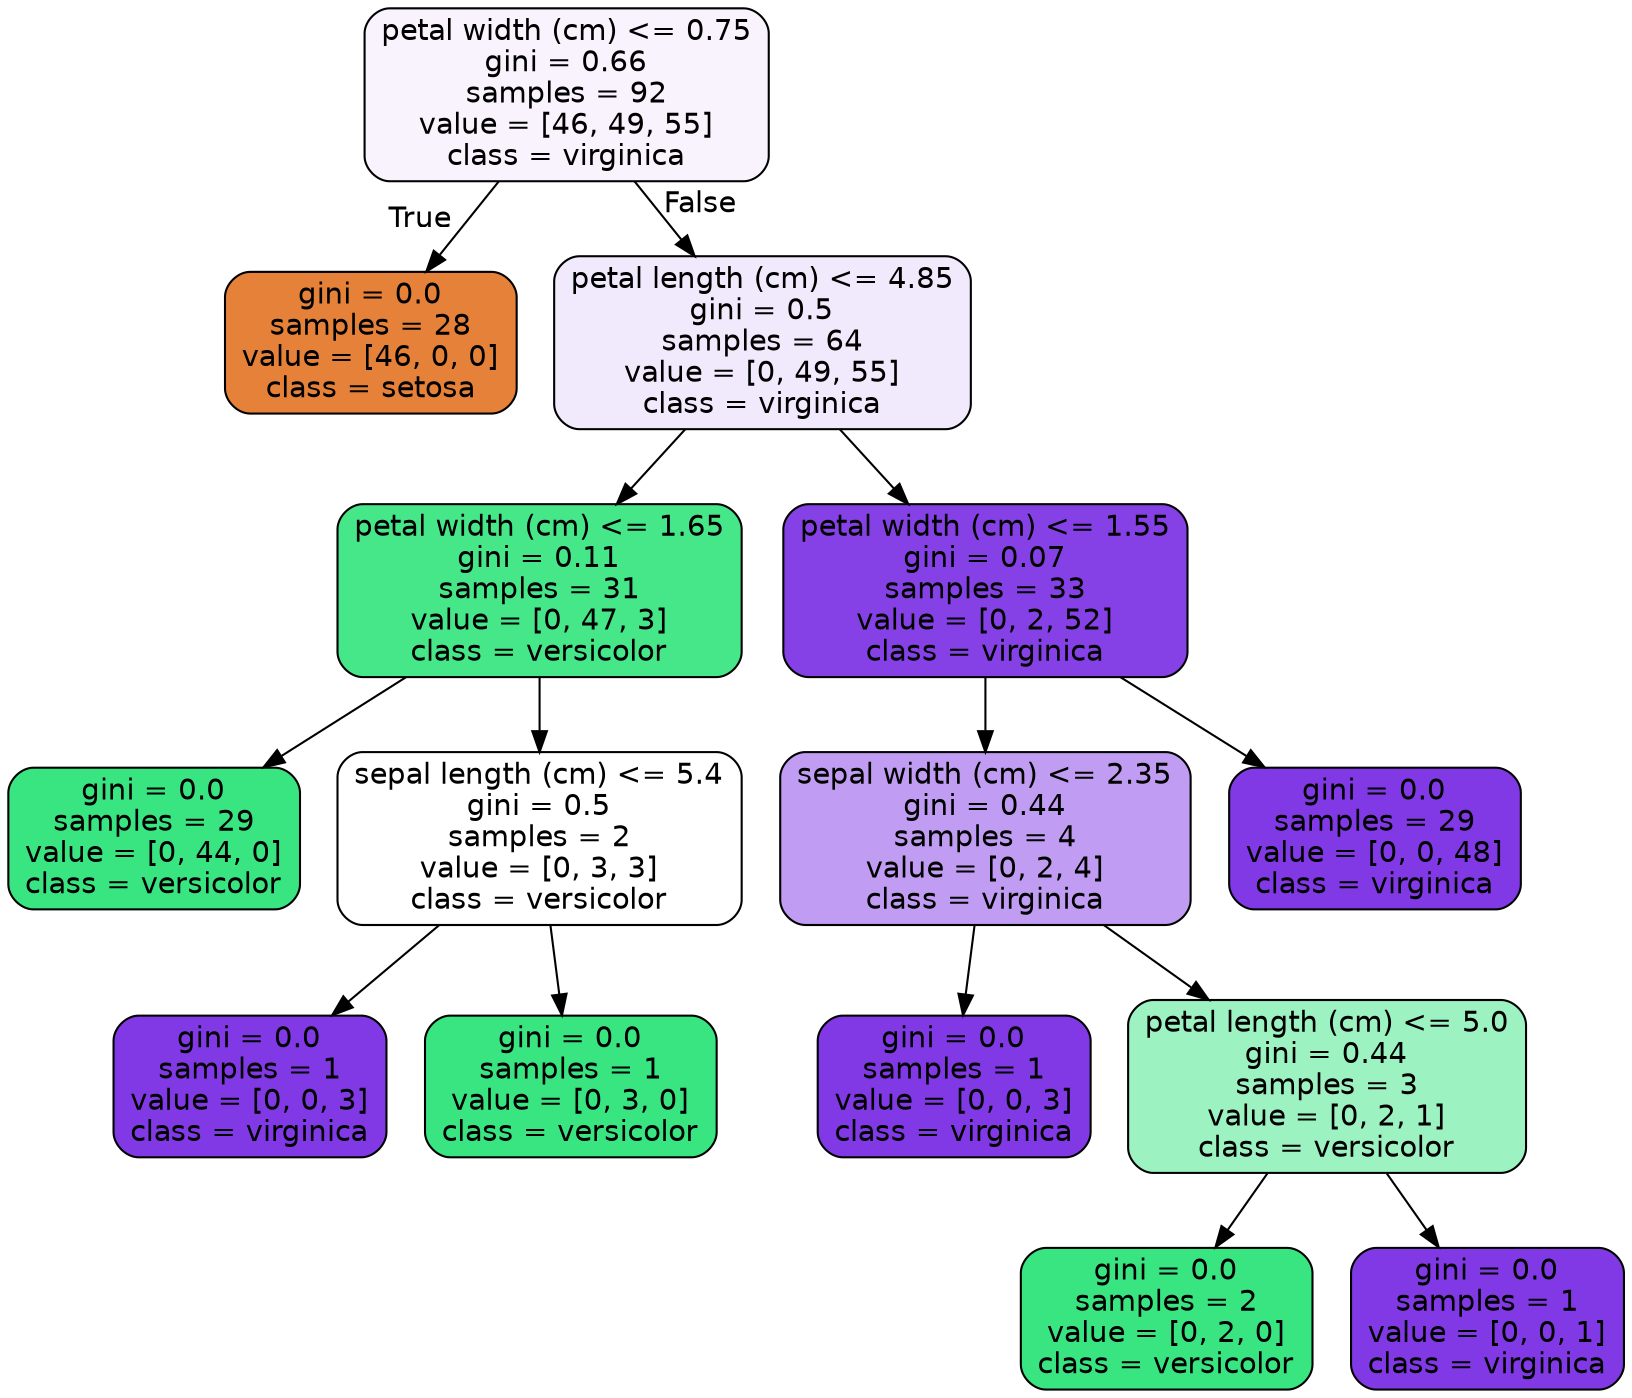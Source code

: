 digraph Tree {
node [shape=box, style="filled, rounded", color="black", fontname=helvetica] ;
edge [fontname=helvetica] ;
0 [label="petal width (cm) <= 0.75\ngini = 0.66\nsamples = 92\nvalue = [46, 49, 55]\nclass = virginica", fillcolor="#f8f3fd"] ;
1 [label="gini = 0.0\nsamples = 28\nvalue = [46, 0, 0]\nclass = setosa", fillcolor="#e58139"] ;
0 -> 1 [labeldistance=2.5, labelangle=45, headlabel="True"] ;
2 [label="petal length (cm) <= 4.85\ngini = 0.5\nsamples = 64\nvalue = [0, 49, 55]\nclass = virginica", fillcolor="#f1e9fc"] ;
0 -> 2 [labeldistance=2.5, labelangle=-45, headlabel="False"] ;
3 [label="petal width (cm) <= 1.65\ngini = 0.11\nsamples = 31\nvalue = [0, 47, 3]\nclass = versicolor", fillcolor="#46e789"] ;
2 -> 3 ;
4 [label="gini = 0.0\nsamples = 29\nvalue = [0, 44, 0]\nclass = versicolor", fillcolor="#39e581"] ;
3 -> 4 ;
5 [label="sepal length (cm) <= 5.4\ngini = 0.5\nsamples = 2\nvalue = [0, 3, 3]\nclass = versicolor", fillcolor="#ffffff"] ;
3 -> 5 ;
6 [label="gini = 0.0\nsamples = 1\nvalue = [0, 0, 3]\nclass = virginica", fillcolor="#8139e5"] ;
5 -> 6 ;
7 [label="gini = 0.0\nsamples = 1\nvalue = [0, 3, 0]\nclass = versicolor", fillcolor="#39e581"] ;
5 -> 7 ;
8 [label="petal width (cm) <= 1.55\ngini = 0.07\nsamples = 33\nvalue = [0, 2, 52]\nclass = virginica", fillcolor="#8641e6"] ;
2 -> 8 ;
9 [label="sepal width (cm) <= 2.35\ngini = 0.44\nsamples = 4\nvalue = [0, 2, 4]\nclass = virginica", fillcolor="#c09cf2"] ;
8 -> 9 ;
10 [label="gini = 0.0\nsamples = 1\nvalue = [0, 0, 3]\nclass = virginica", fillcolor="#8139e5"] ;
9 -> 10 ;
11 [label="petal length (cm) <= 5.0\ngini = 0.44\nsamples = 3\nvalue = [0, 2, 1]\nclass = versicolor", fillcolor="#9cf2c0"] ;
9 -> 11 ;
12 [label="gini = 0.0\nsamples = 2\nvalue = [0, 2, 0]\nclass = versicolor", fillcolor="#39e581"] ;
11 -> 12 ;
13 [label="gini = 0.0\nsamples = 1\nvalue = [0, 0, 1]\nclass = virginica", fillcolor="#8139e5"] ;
11 -> 13 ;
14 [label="gini = 0.0\nsamples = 29\nvalue = [0, 0, 48]\nclass = virginica", fillcolor="#8139e5"] ;
8 -> 14 ;
}